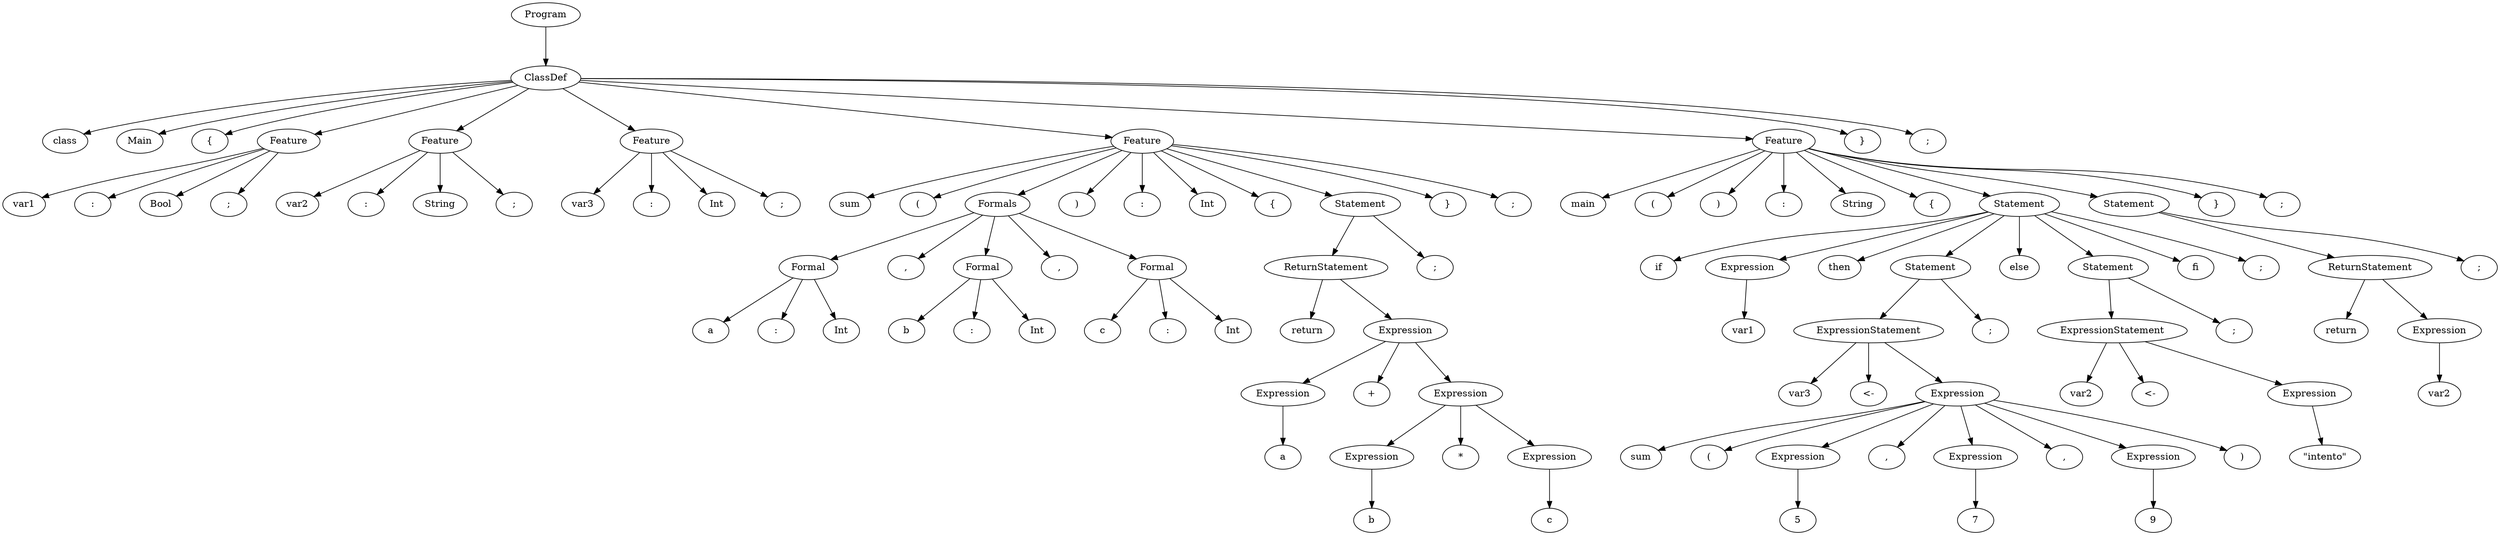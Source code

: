 digraph tree {
rankdir=TB;
nodesep=0.6;
ranksep=0.8;
    "Program_2473078832288" [label="Program"];
    "ClassDef_2473078832512" [label="ClassDef"];
    "class_2473104358848" [label="class"];
    "Main_2473104359040" [label="Main"];
    "{_2473104359104" [label="{"];
    "Feature_2473078832624" [label="Feature"];
    "var1_2473076779328" [label="var1"];
    ":_2473104524992" [label=":"];
    "Bool_2473104525440" [label="Bool"];
    ";_2473104525504" [label=";"];
    "Feature_2473104572480" [label="Feature"];
    "var2_2473104525312" [label="var2"];
    ":_2473104525696" [label=":"];
    "String_2473104525760" [label="String"];
    ";_2473104525824" [label=";"];
    "Feature_2473104572592" [label="Feature"];
    "var3_2473104525952" [label="var3"];
    ":_2473104526016" [label=":"];
    "Int_2473104526080" [label="Int"];
    ";_2473104526144" [label=";"];
    "Feature_2473104572704" [label="Feature"];
    "sum_2473104526272" [label="sum"];
    "(_2473104526400" [label="("];
    "Formals_2473104572928" [label="Formals"];
    "Formal_2473104573040" [label="Formal"];
    "a_2473076378816" [label="a"];
    ":_2473104526656" [label=":"];
    "Int_2473104526720" [label="Int"];
    ",_2473104526848" [label=","];
    "Formal_2473104573152" [label="Formal"];
    "b_2473104526976" [label="b"];
    ":_2473104527040" [label=":"];
    "Int_2473104527104" [label="Int"];
    ",_2473104527232" [label=","];
    "Formal_2473104573264" [label="Formal"];
    "c_2473104526208" [label="c"];
    ":_2473104527488" [label=":"];
    "Int_2473104527552" [label="Int"];
    ")_2473104527616" [label=")"];
    ":_2473104527680" [label=":"];
    "Int_2473104527808" [label="Int"];
    "{_2473104527872" [label="{"];
    "Statement_2473104573376" [label="Statement"];
    "ReturnStatement_2473104573488" [label="ReturnStatement"];
    "return_2473104528064" [label="return"];
    "Expression_2473104574496" [label="Expression"];
    "Expression_2473104573600" [label="Expression"];
    "a_2473104528384" [label="a"];
    "+_2473104532288" [label="+"];
    "Expression_2473104575168" [label="Expression"];
    "Expression_2473104574608" [label="Expression"];
    "b_2473104532352" [label="b"];
    "*_2473104533440" [label="*"];
    "Expression_2473104575280" [label="Expression"];
    "c_2473104533504" [label="c"];
    ";_2473104534080" [label=";"];
    "}_2473104534272" [label="}"];
    ";_2473104534016" [label=";"];
    "Feature_2473104575728" [label="Feature"];
    "main_2473104534400" [label="main"];
    "(_2473104527424" [label="("];
    ")_2473104534464" [label=")"];
    ":_2473104534528" [label=":"];
    "String_2473104534592" [label="String"];
    "{_2473104534720" [label="{"];
    "Statement_2473104575840" [label="Statement"];
    "if_2473104534848" [label="if"];
    "Expression_2473104575952" [label="Expression"];
    "var1_2473104534912" [label="var1"];
    "then_2473104534784" [label="then"];
    "Statement_2473104576288" [label="Statement"];
    "ExpressionStatement_2473104576400" [label="ExpressionStatement"];
    "var3_2473104534656" [label="var3"];
    "<-_2473104534976" [label="<-"];
    "Expression_2473104576512" [label="Expression"];
    "sum_2473104535168" [label="sum"];
    "(_2473104535040" [label="("];
    "Expression_2473104576736" [label="Expression"];
    "5_2473104535296" [label="5"];
    ",_2473104535360" [label=","];
    "Expression_2473104577072" [label="Expression"];
    "7_2473104535488" [label="7"];
    ",_2473104535616" [label=","];
    "Expression_2473104577184" [label="Expression"];
    "9_2473104535744" [label="9"];
    ")_2473104535232" [label=")"];
    ";_2473104535808" [label=";"];
    "else_2473104535872" [label="else"];
    "Statement_2473104577408" [label="Statement"];
    "ExpressionStatement_2473104577520" [label="ExpressionStatement"];
    "var2_2473104535936" [label="var2"];
    "<-_2473104536000" [label="<-"];
    "Expression_2473104577632" [label="Expression"];
    "\\\"intento\\\"_2473104536192" [label="\"intento\""];
    ";_2473104536064" [label=";"];
    "fi_2473104536256" [label="fi"];
    ";_2473104536320" [label=";"];
    "Statement_2473104577856" [label="Statement"];
    "ReturnStatement_2473104577968" [label="ReturnStatement"];
    "return_2473104536384" [label="return"];
    "Expression_2473104578080" [label="Expression"];
    "var2_2473104536640" [label="var2"];
    ";_2473104536704" [label=";"];
    "}_2473104536768" [label="}"];
    ";_2473104536512" [label=";"];
    "}_2473104536832" [label="}"];
    ";_2473104534336" [label=";"];
    "Program_2473078832288" -> "ClassDef_2473078832512";
    "ClassDef_2473078832512" -> "class_2473104358848";
    "ClassDef_2473078832512" -> "Main_2473104359040";
    "ClassDef_2473078832512" -> "{_2473104359104";
    "ClassDef_2473078832512" -> "Feature_2473078832624";
    "ClassDef_2473078832512" -> "Feature_2473104572480";
    "ClassDef_2473078832512" -> "Feature_2473104572592";
    "ClassDef_2473078832512" -> "Feature_2473104572704";
    "ClassDef_2473078832512" -> "Feature_2473104575728";
    "ClassDef_2473078832512" -> "}_2473104536832";
    "ClassDef_2473078832512" -> ";_2473104534336";
    "Feature_2473078832624" -> "var1_2473076779328";
    "Feature_2473078832624" -> ":_2473104524992";
    "Feature_2473078832624" -> "Bool_2473104525440";
    "Feature_2473078832624" -> ";_2473104525504";
    "Feature_2473104572480" -> "var2_2473104525312";
    "Feature_2473104572480" -> ":_2473104525696";
    "Feature_2473104572480" -> "String_2473104525760";
    "Feature_2473104572480" -> ";_2473104525824";
    "Feature_2473104572592" -> "var3_2473104525952";
    "Feature_2473104572592" -> ":_2473104526016";
    "Feature_2473104572592" -> "Int_2473104526080";
    "Feature_2473104572592" -> ";_2473104526144";
    "Feature_2473104572704" -> "sum_2473104526272";
    "Feature_2473104572704" -> "(_2473104526400";
    "Feature_2473104572704" -> "Formals_2473104572928";
    "Feature_2473104572704" -> ")_2473104527616";
    "Feature_2473104572704" -> ":_2473104527680";
    "Feature_2473104572704" -> "Int_2473104527808";
    "Feature_2473104572704" -> "{_2473104527872";
    "Feature_2473104572704" -> "Statement_2473104573376";
    "Feature_2473104572704" -> "}_2473104534272";
    "Feature_2473104572704" -> ";_2473104534016";
    "Formals_2473104572928" -> "Formal_2473104573040";
    "Formals_2473104572928" -> ",_2473104526848";
    "Formals_2473104572928" -> "Formal_2473104573152";
    "Formals_2473104572928" -> ",_2473104527232";
    "Formals_2473104572928" -> "Formal_2473104573264";
    "Formal_2473104573040" -> "a_2473076378816";
    "Formal_2473104573040" -> ":_2473104526656";
    "Formal_2473104573040" -> "Int_2473104526720";
    "Formal_2473104573152" -> "b_2473104526976";
    "Formal_2473104573152" -> ":_2473104527040";
    "Formal_2473104573152" -> "Int_2473104527104";
    "Formal_2473104573264" -> "c_2473104526208";
    "Formal_2473104573264" -> ":_2473104527488";
    "Formal_2473104573264" -> "Int_2473104527552";
    "Statement_2473104573376" -> "ReturnStatement_2473104573488";
    "Statement_2473104573376" -> ";_2473104534080";
    "ReturnStatement_2473104573488" -> "return_2473104528064";
    "ReturnStatement_2473104573488" -> "Expression_2473104574496";
    "Expression_2473104574496" -> "Expression_2473104573600";
    "Expression_2473104574496" -> "+_2473104532288";
    "Expression_2473104574496" -> "Expression_2473104575168";
    "Expression_2473104573600" -> "a_2473104528384";
    "Expression_2473104575168" -> "Expression_2473104574608";
    "Expression_2473104575168" -> "*_2473104533440";
    "Expression_2473104575168" -> "Expression_2473104575280";
    "Expression_2473104574608" -> "b_2473104532352";
    "Expression_2473104575280" -> "c_2473104533504";
    "Feature_2473104575728" -> "main_2473104534400";
    "Feature_2473104575728" -> "(_2473104527424";
    "Feature_2473104575728" -> ")_2473104534464";
    "Feature_2473104575728" -> ":_2473104534528";
    "Feature_2473104575728" -> "String_2473104534592";
    "Feature_2473104575728" -> "{_2473104534720";
    "Feature_2473104575728" -> "Statement_2473104575840";
    "Feature_2473104575728" -> "Statement_2473104577856";
    "Feature_2473104575728" -> "}_2473104536768";
    "Feature_2473104575728" -> ";_2473104536512";
    "Statement_2473104575840" -> "if_2473104534848";
    "Statement_2473104575840" -> "Expression_2473104575952";
    "Statement_2473104575840" -> "then_2473104534784";
    "Statement_2473104575840" -> "Statement_2473104576288";
    "Statement_2473104575840" -> "else_2473104535872";
    "Statement_2473104575840" -> "Statement_2473104577408";
    "Statement_2473104575840" -> "fi_2473104536256";
    "Statement_2473104575840" -> ";_2473104536320";
    "Expression_2473104575952" -> "var1_2473104534912";
    "Statement_2473104576288" -> "ExpressionStatement_2473104576400";
    "Statement_2473104576288" -> ";_2473104535808";
    "ExpressionStatement_2473104576400" -> "var3_2473104534656";
    "ExpressionStatement_2473104576400" -> "<-_2473104534976";
    "ExpressionStatement_2473104576400" -> "Expression_2473104576512";
    "Expression_2473104576512" -> "sum_2473104535168";
    "Expression_2473104576512" -> "(_2473104535040";
    "Expression_2473104576512" -> "Expression_2473104576736";
    "Expression_2473104576512" -> ",_2473104535360";
    "Expression_2473104576512" -> "Expression_2473104577072";
    "Expression_2473104576512" -> ",_2473104535616";
    "Expression_2473104576512" -> "Expression_2473104577184";
    "Expression_2473104576512" -> ")_2473104535232";
    "Expression_2473104576736" -> "5_2473104535296";
    "Expression_2473104577072" -> "7_2473104535488";
    "Expression_2473104577184" -> "9_2473104535744";
    "Statement_2473104577408" -> "ExpressionStatement_2473104577520";
    "Statement_2473104577408" -> ";_2473104536064";
    "ExpressionStatement_2473104577520" -> "var2_2473104535936";
    "ExpressionStatement_2473104577520" -> "<-_2473104536000";
    "ExpressionStatement_2473104577520" -> "Expression_2473104577632";
    "Expression_2473104577632" -> "\\\"intento\\\"_2473104536192";
    "Statement_2473104577856" -> "ReturnStatement_2473104577968";
    "Statement_2473104577856" -> ";_2473104536704";
    "ReturnStatement_2473104577968" -> "return_2473104536384";
    "ReturnStatement_2473104577968" -> "Expression_2473104578080";
    "Expression_2473104578080" -> "var2_2473104536640";
}
